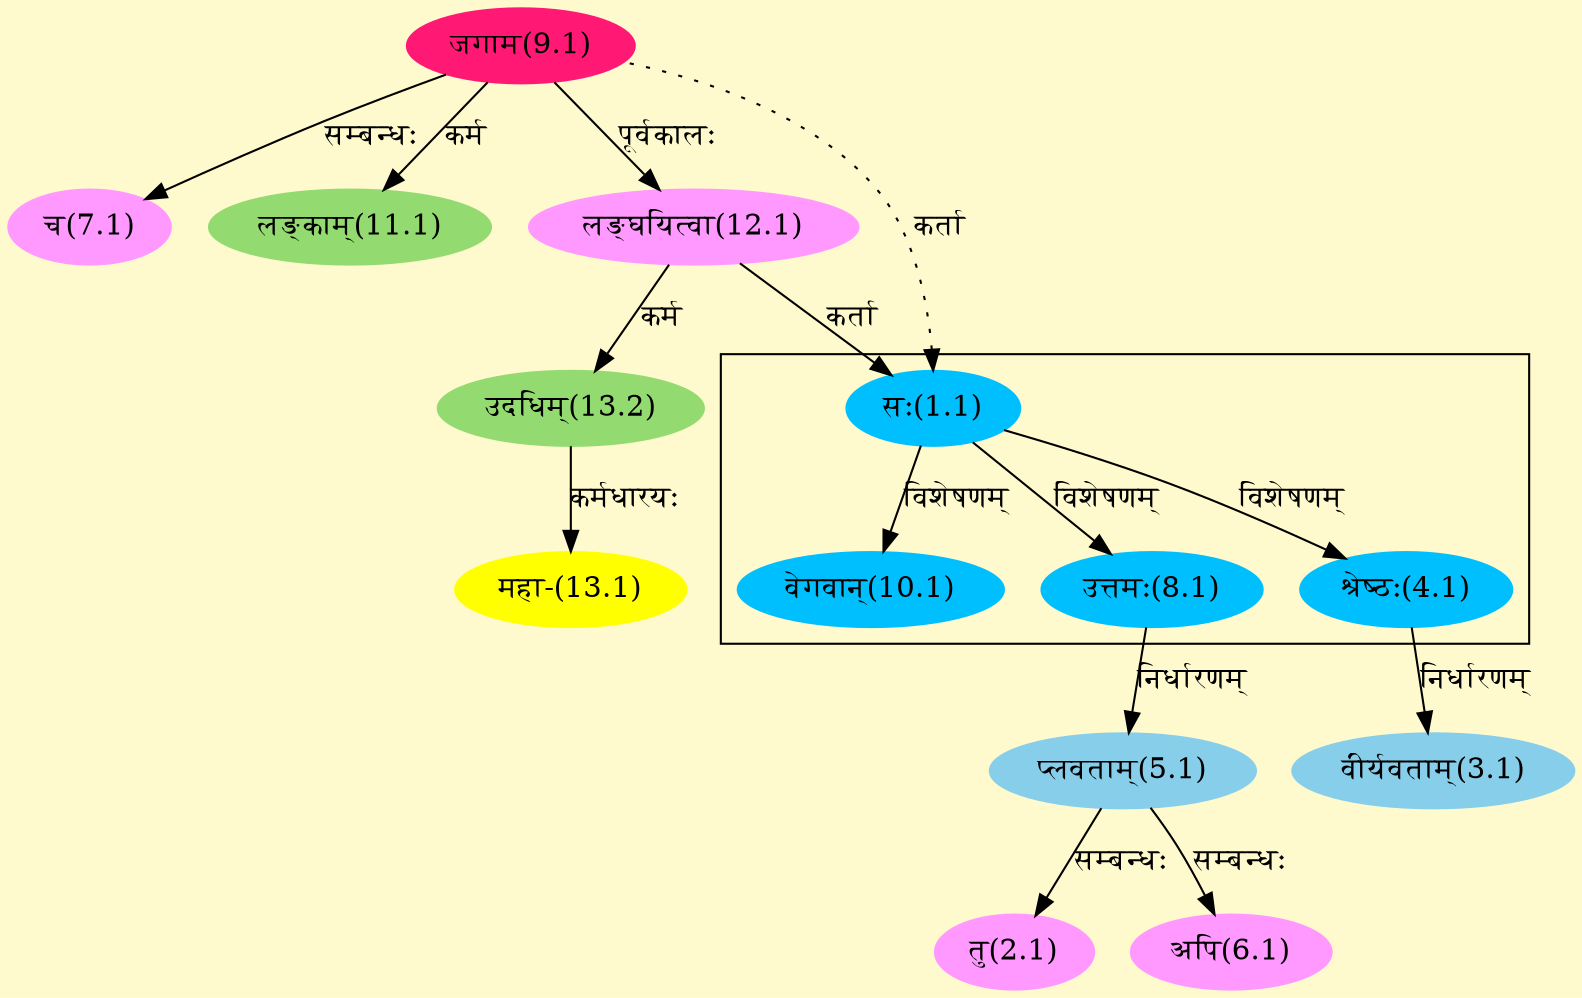 digraph G{
rankdir=BT;
 compound=true;
 bgcolor="lemonchiffon1";

subgraph cluster_1{
Node4_1 [style=filled, color="#00BFFF" label = "श्रेष्ठः(4.1)"]
Node1_1 [style=filled, color="#00BFFF" label = "सः(1.1)"]
Node8_1 [style=filled, color="#00BFFF" label = "उत्तमः(8.1)"]
Node10_1 [style=filled, color="#00BFFF" label = "वेगवान्(10.1)"]

}
Node1_1 [style=filled, color="#00BFFF" label = "सः(1.1)"]
Node12_1 [style=filled, color="#FF99FF" label = "लङ्घयित्वा(12.1)"]
Node9_1 [style=filled, color="#FF1975" label = "जगाम(9.1)"]
Node2_1 [style=filled, color="#FF99FF" label = "तु(2.1)"]
Node5_1 [style=filled, color="#87CEEB" label = "प्लवताम्(5.1)"]
Node3_1 [style=filled, color="#87CEEB" label = "वीर्यवताम्(3.1)"]
Node4_1 [style=filled, color="#00BFFF" label = "श्रेष्ठः(4.1)"]
Node8_1 [style=filled, color="#00BFFF" label = "उत्तमः(8.1)"]
Node6_1 [style=filled, color="#FF99FF" label = "अपि(6.1)"]
Node7_1 [style=filled, color="#FF99FF" label = "च(7.1)"]
Node [style=filled, color="" label = "()"]
Node11_1 [style=filled, color="#93DB70" label = "लङ्काम्(11.1)"]
Node13_1 [style=filled, color="#FFFF00" label = "महा-(13.1)"]
Node13_2 [style=filled, color="#93DB70" label = "उदधिम्(13.2)"]
/* Start of Relations section */

Node1_1 -> Node12_1 [  label="कर्ता"  dir="back" ]
Node1_1 -> Node9_1 [ style=dotted label="कर्ता"  dir="back" ]
Node2_1 -> Node5_1 [  label="सम्बन्धः"  dir="back" ]
Node3_1 -> Node4_1 [  label="निर्धारणम्"  dir="back" ]
Node4_1 -> Node1_1 [  label="विशेषणम्"  dir="back" ]
Node5_1 -> Node8_1 [  label="निर्धारणम्"  dir="back" ]
Node6_1 -> Node5_1 [  label="सम्बन्धः"  dir="back" ]
Node7_1 -> Node9_1 [  label="सम्बन्धः"  dir="back" ]
Node8_1 -> Node1_1 [  label="विशेषणम्"  dir="back" ]
Node10_1 -> Node1_1 [  label="विशेषणम्"  dir="back" ]
Node11_1 -> Node9_1 [  label="कर्म"  dir="back" ]
Node12_1 -> Node9_1 [  label="पूर्वकालः"  dir="back" ]
Node13_1 -> Node13_2 [  label="कर्मधारयः"  dir="back" ]
Node13_2 -> Node12_1 [  label="कर्म"  dir="back" ]
}
